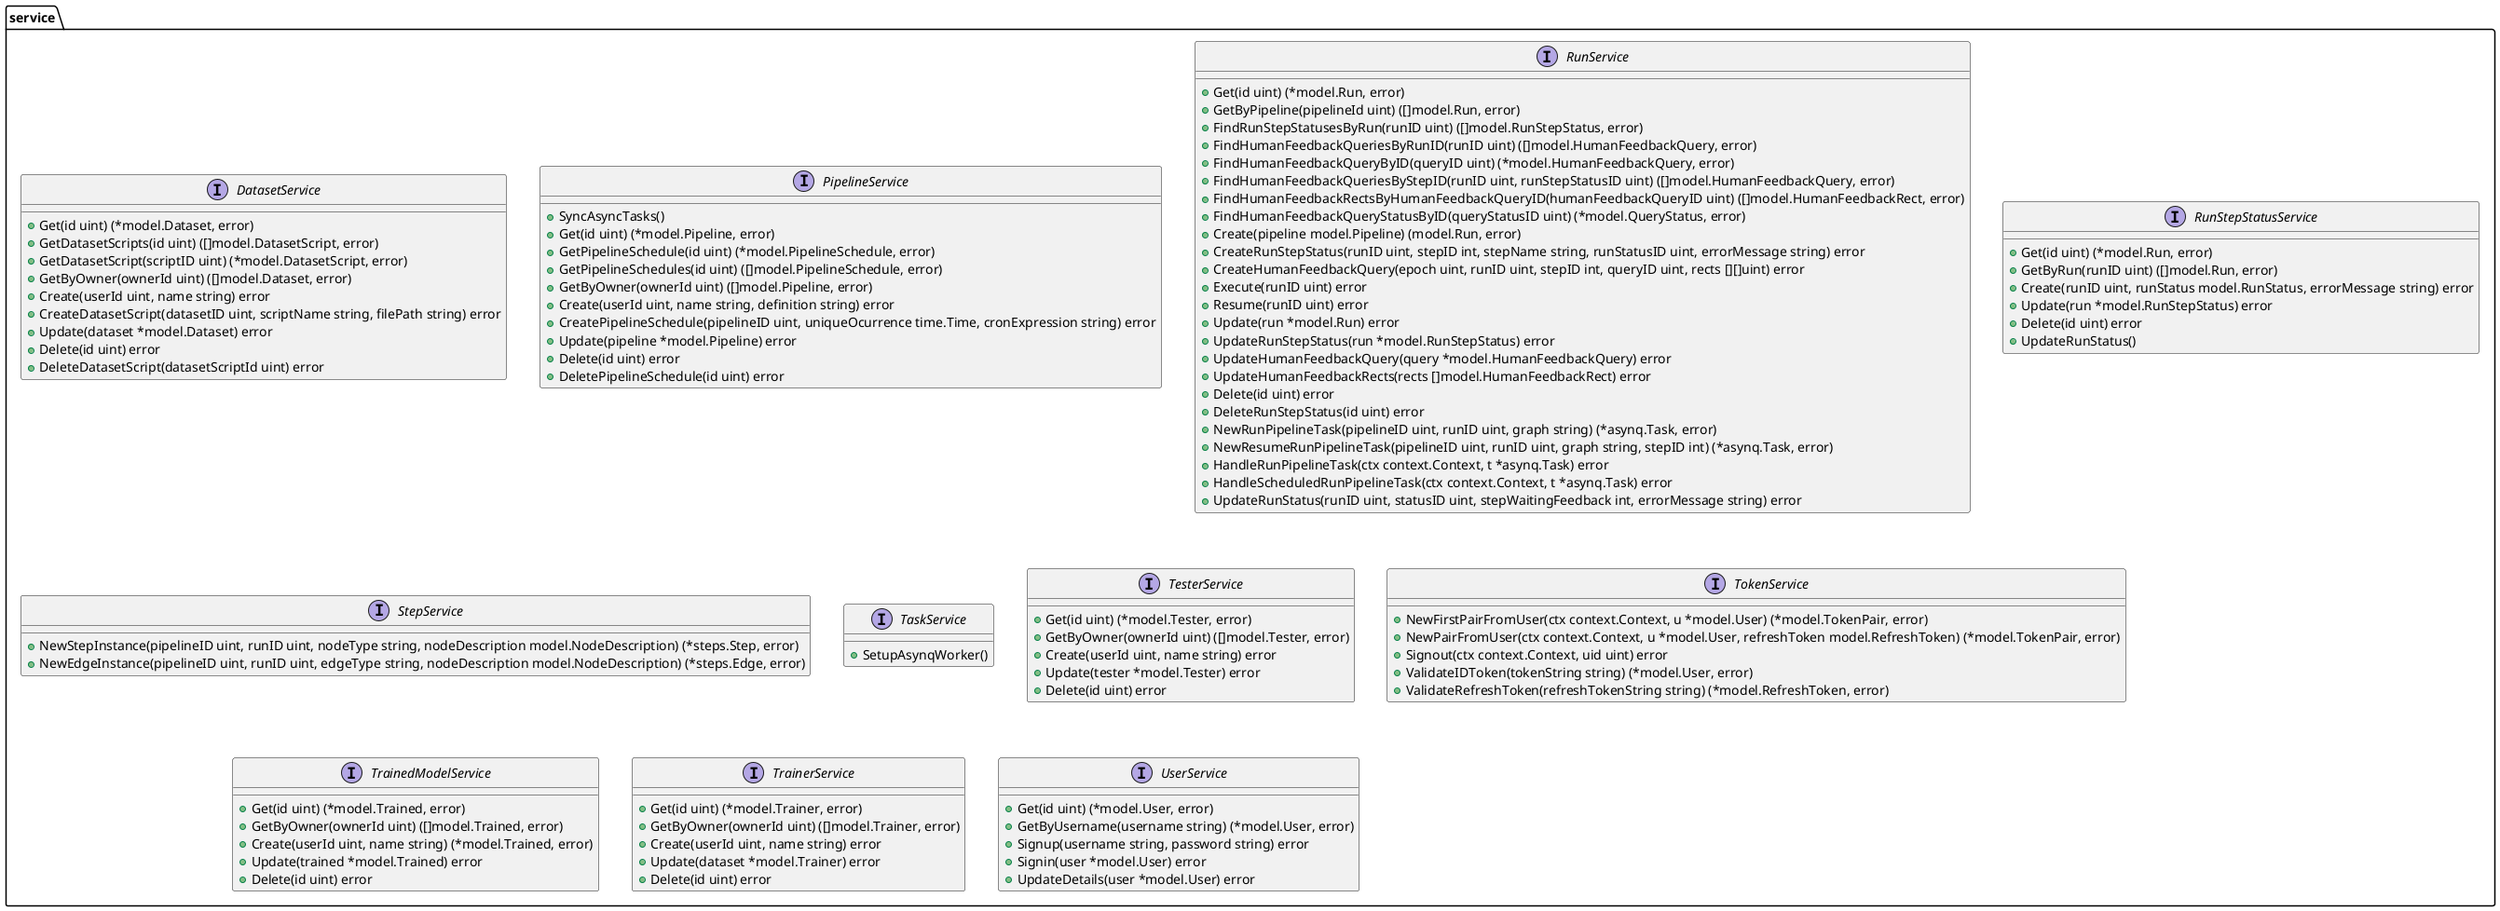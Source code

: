 @startuml
namespace service {
    interface DatasetService  {
        + Get(id uint) (*model.Dataset, error)
        + GetDatasetScripts(id uint) ([]model.DatasetScript, error)
        + GetDatasetScript(scriptID uint) (*model.DatasetScript, error)
        + GetByOwner(ownerId uint) ([]model.Dataset, error)
        + Create(userId uint, name string) error
        + CreateDatasetScript(datasetID uint, scriptName string, filePath string) error
        + Update(dataset *model.Dataset) error
        + Delete(id uint) error
        + DeleteDatasetScript(datasetScriptId uint) error

    }
    interface PipelineService  {
        + SyncAsyncTasks() 
        + Get(id uint) (*model.Pipeline, error)
        + GetPipelineSchedule(id uint) (*model.PipelineSchedule, error)
        + GetPipelineSchedules(id uint) ([]model.PipelineSchedule, error)
        + GetByOwner(ownerId uint) ([]model.Pipeline, error)
        + Create(userId uint, name string, definition string) error
        + CreatePipelineSchedule(pipelineID uint, uniqueOcurrence time.Time, cronExpression string) error
        + Update(pipeline *model.Pipeline) error
        + Delete(id uint) error
        + DeletePipelineSchedule(id uint) error

    }
    interface RunService  {
        + Get(id uint) (*model.Run, error)
        + GetByPipeline(pipelineId uint) ([]model.Run, error)
        + FindRunStepStatusesByRun(runID uint) ([]model.RunStepStatus, error)
        + FindHumanFeedbackQueriesByRunID(runID uint) ([]model.HumanFeedbackQuery, error)
        + FindHumanFeedbackQueryByID(queryID uint) (*model.HumanFeedbackQuery, error)
        + FindHumanFeedbackQueriesByStepID(runID uint, runStepStatusID uint) ([]model.HumanFeedbackQuery, error)
        + FindHumanFeedbackRectsByHumanFeedbackQueryID(humanFeedbackQueryID uint) ([]model.HumanFeedbackRect, error)
        + FindHumanFeedbackQueryStatusByID(queryStatusID uint) (*model.QueryStatus, error)
        + Create(pipeline model.Pipeline) (model.Run, error)
        + CreateRunStepStatus(runID uint, stepID int, stepName string, runStatusID uint, errorMessage string) error
        + CreateHumanFeedbackQuery(epoch uint, runID uint, stepID int, queryID uint, rects [][]uint) error
        + Execute(runID uint) error
        + Resume(runID uint) error
        + Update(run *model.Run) error
        + UpdateRunStepStatus(run *model.RunStepStatus) error
        + UpdateHumanFeedbackQuery(query *model.HumanFeedbackQuery) error
        + UpdateHumanFeedbackRects(rects []model.HumanFeedbackRect) error
        + Delete(id uint) error
        + DeleteRunStepStatus(id uint) error
        + NewRunPipelineTask(pipelineID uint, runID uint, graph string) (*asynq.Task, error)
        + NewResumeRunPipelineTask(pipelineID uint, runID uint, graph string, stepID int) (*asynq.Task, error)
        + HandleRunPipelineTask(ctx context.Context, t *asynq.Task) error
        + HandleScheduledRunPipelineTask(ctx context.Context, t *asynq.Task) error
        + UpdateRunStatus(runID uint, statusID uint, stepWaitingFeedback int, errorMessage string) error

    }
    interface RunStepStatusService  {
        + Get(id uint) (*model.Run, error)
        + GetByRun(runID uint) ([]model.Run, error)
        + Create(runID uint, runStatus model.RunStatus, errorMessage string) error
        + Update(run *model.RunStepStatus) error
        + Delete(id uint) error
        + UpdateRunStatus() 

    }
    interface StepService  {
        + NewStepInstance(pipelineID uint, runID uint, nodeType string, nodeDescription model.NodeDescription) (*steps.Step, error)
        + NewEdgeInstance(pipelineID uint, runID uint, edgeType string, nodeDescription model.NodeDescription) (*steps.Edge, error)

    }
    interface TaskService  {
        + SetupAsynqWorker() 

    }
    interface TesterService  {
        + Get(id uint) (*model.Tester, error)
        + GetByOwner(ownerId uint) ([]model.Tester, error)
        + Create(userId uint, name string) error
        + Update(tester *model.Tester) error
        + Delete(id uint) error

    }
    interface TokenService  {
        + NewFirstPairFromUser(ctx context.Context, u *model.User) (*model.TokenPair, error)
        + NewPairFromUser(ctx context.Context, u *model.User, refreshToken model.RefreshToken) (*model.TokenPair, error)
        + Signout(ctx context.Context, uid uint) error
        + ValidateIDToken(tokenString string) (*model.User, error)
        + ValidateRefreshToken(refreshTokenString string) (*model.RefreshToken, error)

    }
    interface TrainedModelService  {
        + Get(id uint) (*model.Trained, error)
        + GetByOwner(ownerId uint) ([]model.Trained, error)
        + Create(userId uint, name string) (*model.Trained, error)
        + Update(trained *model.Trained) error
        + Delete(id uint) error

    }
    interface TrainerService  {
        + Get(id uint) (*model.Trainer, error)
        + GetByOwner(ownerId uint) ([]model.Trainer, error)
        + Create(userId uint, name string) error
        + Update(dataset *model.Trainer) error
        + Delete(id uint) error

    }
    interface UserService  {
        + Get(id uint) (*model.User, error)
        + GetByUsername(username string) (*model.User, error)
        + Signup(username string, password string) error
        + Signin(user *model.User) error
        + UpdateDetails(user *model.User) error

    }

@enduml
